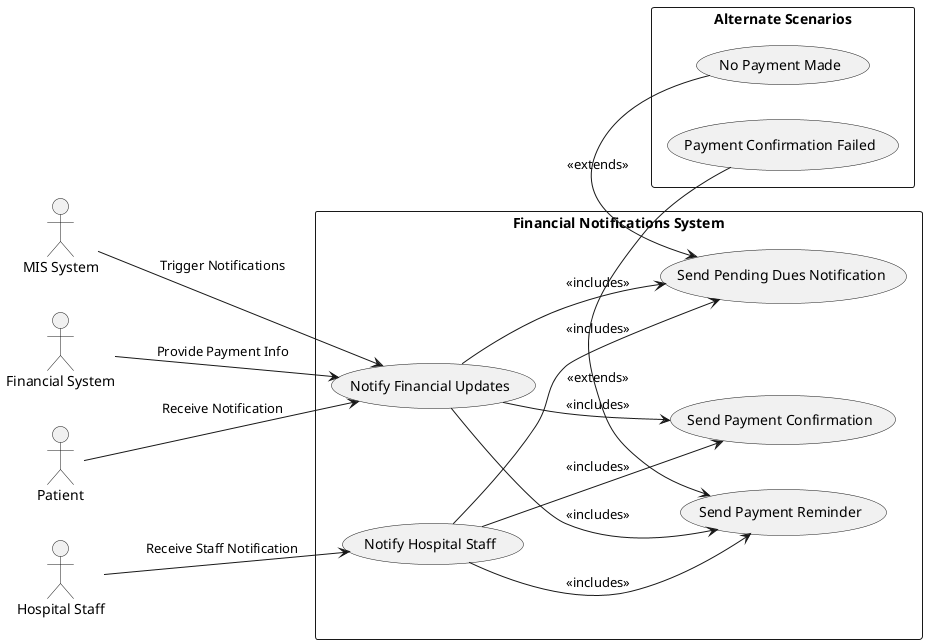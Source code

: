 @startuml
left to right direction

actor Patient
actor "Hospital Staff" as Staff
actor "MIS System" as MIS
actor "Financial System" as FS

rectangle "Financial Notifications System" {
    usecase "Notify Financial Updates" as UC1
    usecase "Send Payment Confirmation" as UC2
    usecase "Send Pending Dues Notification" as UC3
    usecase "Send Payment Reminder" as UC4
    usecase "Notify Hospital Staff" as UC5
}

Patient --> UC1 : Receive Notification
Staff --> UC5 : Receive Staff Notification
MIS --> UC1 : Trigger Notifications
FS --> UC1 : Provide Payment Info

UC1 --> UC2 : <<includes>>
UC1 --> UC3 : <<includes>>
UC1 --> UC4 : <<includes>>
UC5 --> UC2 : <<includes>>
UC5 --> UC3 : <<includes>>
UC5 --> UC4 : <<includes>>

rectangle "Alternate Scenarios" {
    usecase "No Payment Made" as UC6
    usecase "Payment Confirmation Failed" as UC7
}

UC6 -left-> UC3 : <<extends>>
UC7 -left-> UC4 : <<extends>>

@enduml

